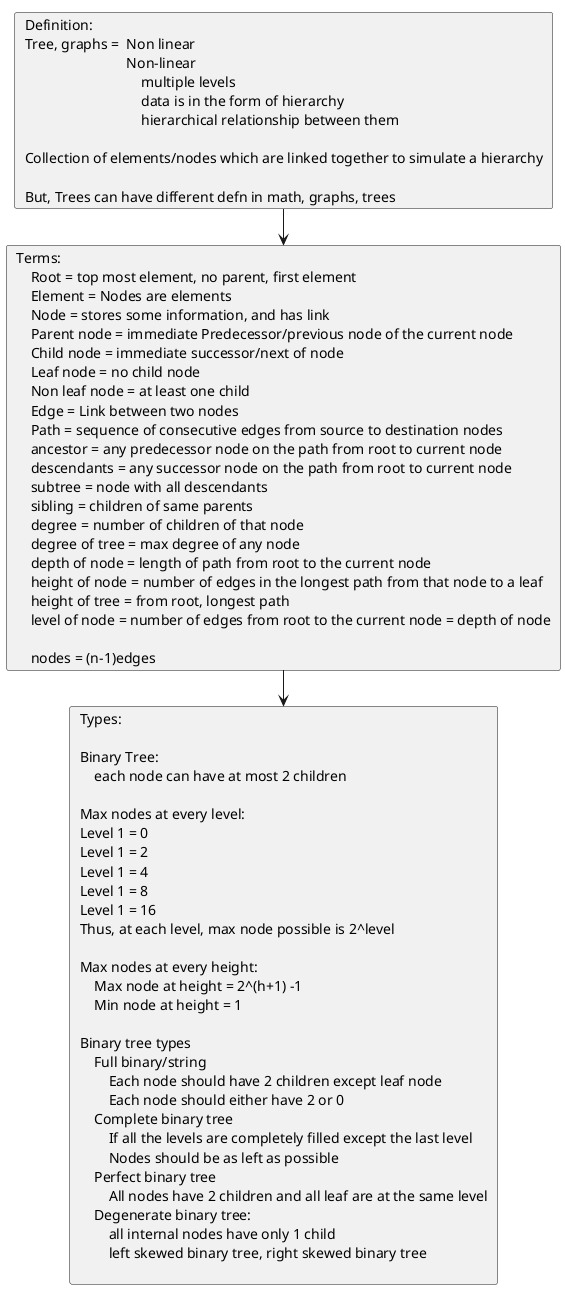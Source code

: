 @startuml
!pragma layout smetana
allow_mixing

Card definition [
Definition:
Tree, graphs =  Non linear
                            Non-linear
                                multiple levels
                                data is in the form of hierarchy
                                hierarchical relationship between them

Collection of elements/nodes which are linked together to simulate a hierarchy

But, Trees can have different defn in math, graphs, trees
]

Card terms [
Terms:
    Root = top most element, no parent, first element
    Element = Nodes are elements
    Node = stores some information, and has link
    Parent node = immediate Predecessor/previous node of the current node
    Child node = immediate successor/next of node
    Leaf node = no child node
    Non leaf node = at least one child
    Edge = Link between two nodes
    Path = sequence of consecutive edges from source to destination nodes
    ancestor = any predecessor node on the path from root to current node
    descendants = any successor node on the path from root to current node
    subtree = node with all descendants
    sibling = children of same parents
    degree = number of children of that node
    degree of tree = max degree of any node
    depth of node = length of path from root to the current node
    height of node = number of edges in the longest path from that node to a leaf
    height of tree = from root, longest path
    level of node = number of edges from root to the current node = depth of node

    nodes = (n-1)edges
]


card types [
Types:

Binary Tree:
    each node can have at most 2 children

Max nodes at every level:
Level 1 = 0
Level 1 = 2
Level 1 = 4
Level 1 = 8
Level 1 = 16
Thus, at each level, max node possible is 2^level

Max nodes at every height:
    Max node at height = 2^(h+1) -1
    Min node at height = 1

Binary tree types
    Full binary/string
        Each node should have 2 children except leaf node
        Each node should either have 2 or 0
    Complete binary tree
        If all the levels are completely filled except the last level
        Nodes should be as left as possible
    Perfect binary tree
        All nodes have 2 children and all leaf are at the same level
    Degenerate binary tree:
        all internal nodes have only 1 child
        left skewed binary tree, right skewed binary tree

]

definition -down-> terms
terms -down-> types

@enduml
